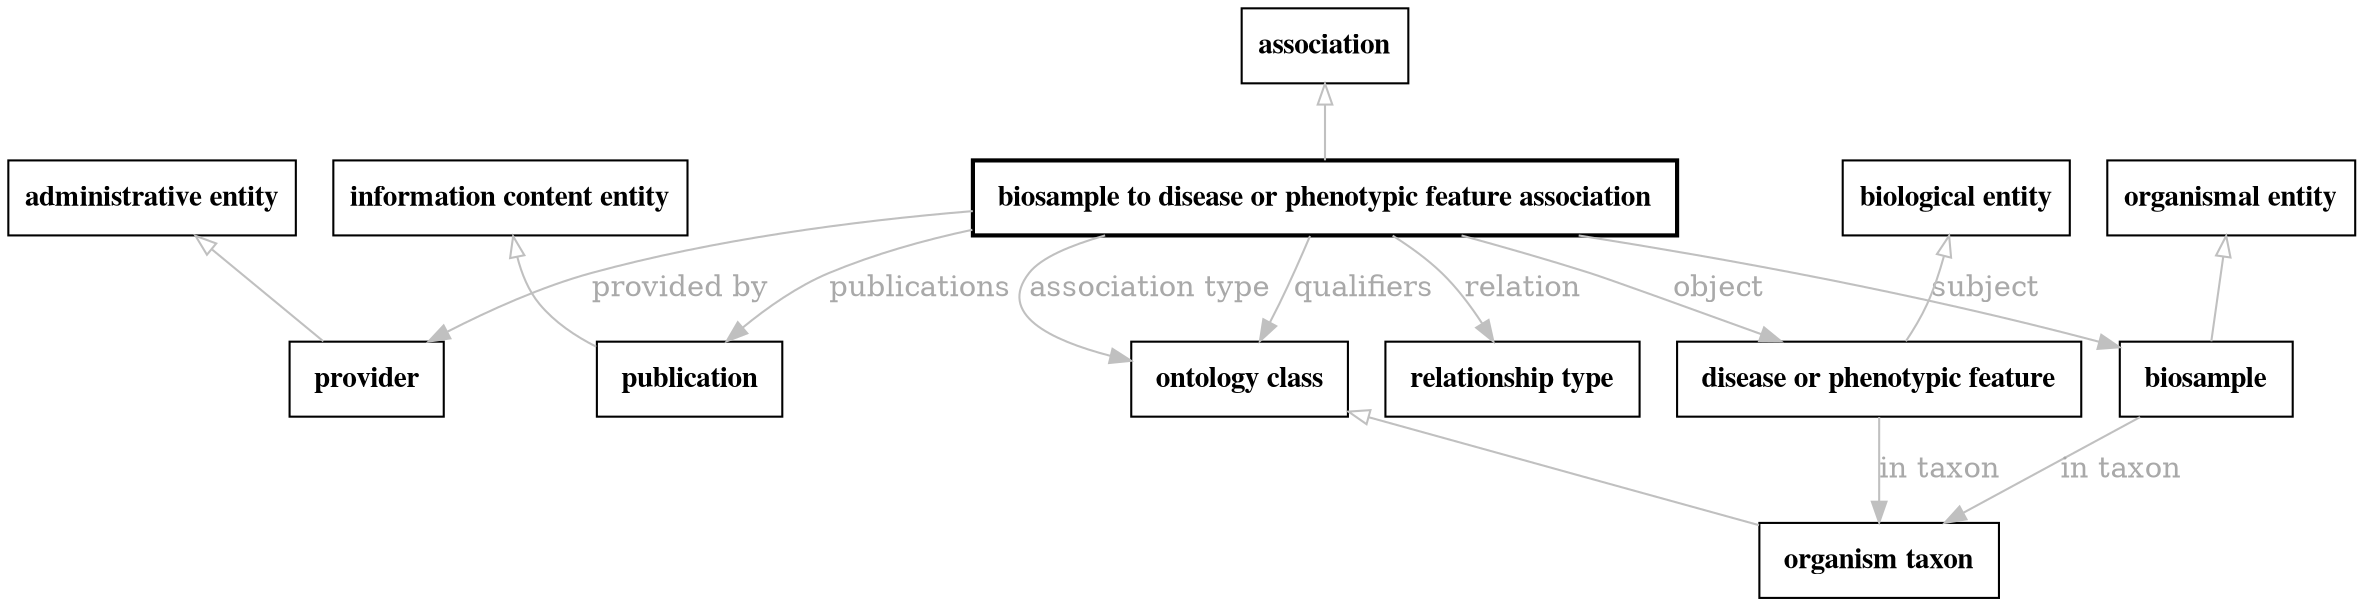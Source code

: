 // biolink model
digraph {
	graph [fontsize=32 penwidth=5]
	node [color=black fontname="times bold" shape=rectangle]
	edge [color=gray fontcolor=darkgray]
	"biosample to disease or phenotypic feature association" [label=" biosample to disease or phenotypic feature association " style=bold]
	association -> "biosample to disease or phenotypic feature association" [label="" arrowtail=onormal dir=back]
	"biosample to disease or phenotypic feature association" -> provider [label="provided by"]
	provider [label=" provider " style=solid]
	"administrative entity" -> provider [label="" arrowtail=onormal dir=back]
	"biosample to disease or phenotypic feature association" -> publication [label=publications]
	publication [label=" publication " style=solid]
	"information content entity" -> publication [label="" arrowtail=onormal dir=back]
	"biosample to disease or phenotypic feature association" -> "ontology class" [label=qualifiers]
	"ontology class" [label=" ontology class " style=solid]
	"biosample to disease or phenotypic feature association" -> "disease or phenotypic feature" [label=object]
	"disease or phenotypic feature" [label=" disease or phenotypic feature " style=solid]
	"biological entity" -> "disease or phenotypic feature" [label="" arrowtail=onormal dir=back]
	"disease or phenotypic feature" -> "organism taxon" [label="in taxon"]
	"organism taxon" [label=" organism taxon " style=solid]
	"ontology class" -> "organism taxon" [label="" arrowtail=onormal dir=back]
	"biosample to disease or phenotypic feature association" -> "relationship type" [label=relation]
	"relationship type" [label=" relationship type " style=solid]
	"biosample to disease or phenotypic feature association" -> biosample [label=subject]
	biosample [label=" biosample " style=solid]
	"organismal entity" -> biosample [label="" arrowtail=onormal dir=back]
	biosample -> "organism taxon" [label="in taxon"]
	"biosample to disease or phenotypic feature association" -> "ontology class" [label="association type"]
}
